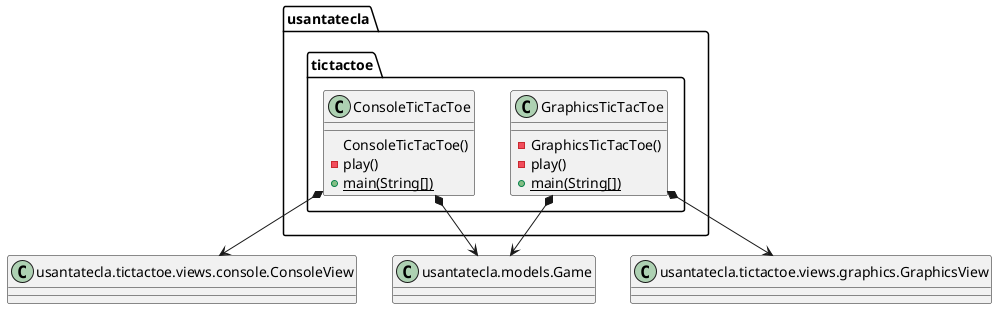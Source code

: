@startuml tictactoe
class usantatecla.tictactoe.ConsoleTicTacToe {

	ConsoleTicTacToe()
	- play()
	+ {static} main(String[])

}

class usantatecla.tictactoe.GraphicsTicTacToe {

	- GraphicsTicTacToe()
	- play()
	+ {static} main(String[])

}

class Game as "usantatecla.models.Game"
class consoleView as "usantatecla.tictactoe.views.console.ConsoleView"
class graphicsView as "usantatecla.tictactoe.views.graphics.GraphicsView"

usantatecla.tictactoe.ConsoleTicTacToe *-down-> Game
usantatecla.tictactoe.GraphicsTicTacToe *-down-> Game
usantatecla.tictactoe.ConsoleTicTacToe *-down-> consoleView
usantatecla.tictactoe.GraphicsTicTacToe *-down-> graphicsView
@enduml

@startuml tictactoe.views
class usantatecla.tictactoe.views.ErrorView {

	+ {static} String[] MESSAGES

	+ ErrorView(Error)

}

enum usantatecla.tictactoe.views.Message {
    + TITTLE
	+ NUMBER_PLAYERS
	+ SEPARATOR
	+ VERTICAL_LINE_LEFT
	+ VERTICAL_LINE_CENTERED
	+ VERTICAL_LINE_RIGHT
	+ ENTER_COORDINATE_TO_PUT
	+ ENTER_COORDINATE_TO_REMOVE
	+ COORDINATE_TO_PUT
	+ COORDINATE_TO_REMOVE
	+ COORDINATE_TO_MOVE
	+ PLAYER_WIN
	+ RESUME
	- String message;

	- Message(String)
	+ String getMessage()
	+ write()
	+ writeln()
	+ String toString()

}

class usantatecla.tictactoe.views.View {

	+ View(Game)
	+ interact()
	# {abstract} start()
	# {abstract} play()
	# {abstract} boolean isNewGame()

}

class Game as "usantatecla.tictactoe.models.Game"
class Console as "usantatecla.utils.Console"
class Error as "usantatecla.tictactoe.types.Error"

usantatecla.tictactoe.views.ErrorView *--> Error
usantatecla.tictactoe.views.View *--> Game
usantatecla.tictactoe.views.Message ..> Console
@enduml

@startuml tictactoe.views.console
class usantatecla.tictactoe.views.console.CoordinateView {

    + Coordinate read(String)

}

usantatecla.tictactoe.views.console.CoordinateView ..> usantatecla.tictactoe.views.console.ErrorView

class Coordinate as "usantatecla.tictactoe.models.Coordinate"
class Error as "usantatecla.tictactoe.types.Error"
class Console as "usantatecla.utils.Console"

usantatecla.tictactoe.views.console.CoordinateView ..> Console
usantatecla.tictactoe.views.console.CoordinateView ..> Error
usantatecla.tictactoe.views.console.CoordinateView ..> Coordinate

class usantatecla.tictactoe.views.console.ErrorView {

	ErrorView(Error)
	writeln()

}

class ErrorView as "usantatecla.tictactoe.views.ErrorView"

ErrorView <|-- usantatecla.tictactoe.views.console.ErrorView
usantatecla.tictactoe.views.console.ErrorView ..> Console
usantatecla.tictactoe.views.console.ErrorView *--> Error

class usantatecla.tictactoe.views.console.GameView {

    GameView(Game)
	write()

}

class Game as "usantatecla.tictactoe.models.Game"
class Message as "usantatecla.tictactoe.views.Message"

usantatecla.tictactoe.views.console.GameView *--> Game
usantatecla.tictactoe.views.console.GameView ..> Coordinate
usantatecla.tictactoe.views.console.GameView ..> Message
usantatecla.tictactoe.views.console.GameView ..> usantatecla.tictactoe.views.console.TokenView

class usantatecla.tictactoe.views.console.SubView {

	SubView(Game)

}

usantatecla.tictactoe.views.console.SubView *--> Game

class usantatecla.tictactoe.views.console.PlayView {

    interact()
    - put()
    - move()

}

usantatecla.tictactoe.views.console.SubView <|-- usantatecla.tictactoe.views.console.PlayView
usantatecla.tictactoe.views.console.PlayView ..> Coordinate
usantatecla.tictactoe.views.console.PlayView ..> Message
usantatecla.tictactoe.views.console.PlayView ..> Error
usantatecla.tictactoe.views.console.PlayView ..> usantatecla.tictactoe.views.console.ErrorView
usantatecla.tictactoe.views.console.PlayView ..> usantatecla.tictactoe.views.console.CoordinateView
usantatecla.tictactoe.views.console.PlayView ..> usantatecla.tictactoe.views.console.GameView
usantatecla.tictactoe.views.console.PlayView ..> usantatecla.tictactoe.views.console.TokenView

class usantatecla.tictactoe.views.console.ResumeView {

	boolean interact()

}

class YesNoDialog as "usantatecla.utils.YesNoDialog"

usantatecla.tictactoe.views.console.SubView <|-- usantatecla.tictactoe.views.console.ResumeView
usantatecla.tictactoe.views.console.ResumeView ..> Message
usantatecla.tictactoe.views.console.ResumeView ..> YesNoDialog

class usantatecla.tictactoe.views.console.StartView {

	interact()

}

class LimitedIntDialog as "usantatecla.utils.LimitedIntDialog"

usantatecla.tictactoe.views.console.SubView <|-- usantatecla.tictactoe.views.console.StartView
usantatecla.tictactoe.views.console.StartView ..> Message
usantatecla.tictactoe.views.console.StartView ..> LimitedIntDialog
usantatecla.tictactoe.views.console.StartView ..> usantatecla.tictactoe.views.console.GameView

class usantatecla.tictactoe.views.console.TokenView {

	+ {static} char[] SYMBOLS

	TokenView(Token)
	write()

}

class Token as "usantatecla.tictactoe.types.Token"

usantatecla.tictactoe.views.console.TokenView *--> Token
usantatecla.tictactoe.views.console.TokenView ..> Console

class usantatecla.tictactoe.views.console.ConsoleView {

	+ View(Game)

}

class View as "usantatecla.tictactoe.views.View"

View <|-- usantatecla.tictactoe.views.console.ConsoleView
usantatecla.tictactoe.views.console.ConsoleView *--> usantatecla.tictactoe.views.console.ResumeView
usantatecla.tictactoe.views.console.ConsoleView *--> usantatecla.tictactoe.views.console.PlayView
usantatecla.tictactoe.views.console.ConsoleView *--> usantatecla.tictactoe.views.console.StartView
@enduml

@startuml tictactoe.views.graphics
package javax.swing{}
package java.awt{}

class usantatecla.tictactoe.views.graphics.ChoosePlayersView {

	- {static} String ACCEPT
	- String playersNumber

	~ ChoosePlayersView(JRootPane)
	~ resetPlayersNumber()
	~ String getPlayersNumber()
	+ actionPerformed(ActionEvent)
	+ keyTyped(KeyEvent)
	+ keyPressed(KeyEvent)
	+ keyReleased(KeyEvent)

}

class ErrorView as "usantatecla.tictactoe.views.ErrorView"
class Coordinate as "usantatecla.tictactoe.models.Coordinate"

usantatecla.tictactoe.views.graphics.ChoosePlayersView ..> usantatecla.tictactoe.views.graphics.Constraints
usantatecla.tictactoe.views.graphics.ChoosePlayersView ..> ErrorView
javax.swing <|-- usantatecla.tictactoe.views.graphics.ChoosePlayersView
javax.swing <--* usantatecla.tictactoe.views.graphics.ChoosePlayersView
java.awt <.. usantatecla.tictactoe.views.graphics.ChoosePlayersView

class usantatecla.tictactoe.views.graphics.Constraints {

	~ Constraints(int, int, int, int)

}

java.awt <|-- usantatecla.tictactoe.views.graphics.Constraints

class usantatecla.tictactoe.views.graphics.CoordinateMoveView extends usantatecla.tictactoe.views.graphics.CoordinateView {

    ~ {static} String ENTER_COORDINATE_TO_REMOVE

    ~ CoordinateMoveView()
    ~ resetCoordinates()
    ~ Coordinate[] getCoordinates()
    + actionPerformed(ActionEvent)

}

class Error as "usantatecla.tictactoe.types.Error"
class ErrorView as "usantatecla.tictactoe.views.ErrorView"

usantatecla.tictactoe.views.graphics.CoordinateMoveView ..> Error
usantatecla.tictactoe.views.graphics.CoordinateMoveView ..> ErrorView
usantatecla.tictactoe.views.graphics.CoordinateMoveView *--> "2" Coordinate

class usantatecla.tictactoe.views.graphics.CoordinatePutView extends usantatecla.tictactoe.views.graphics.CoordinateView {

	~ CoordinatePutView()
	~ resetCoordinate()
	~ Coordinate getCoordinate()
	+ actionPerformed(ActionEvent)
	+ keyTyped(KeyEvent )
	+ keyPressed(KeyEvent)
	+ keyReleased(KeyEvent)

}

class Coordinate as "usantatecla.tictactoe.models.Coordinate"

usantatecla.tictactoe.views.graphics.CoordinatePutView ..> ErrorView
usantatecla.tictactoe.views.graphics.CoordinatePutView *--> Coordinate

class usantatecla.tictactoe.views.graphics.CoordinateView {

	# {static} String ENTER_COORDINATE_TO_PUT
	# {static} String ACCEPT

	~ CoordinateView()
	+ {abstract} actionPerformed(ActionEvent)
	+ keyTyped(KeyEvent)
	+ keyPressed(KeyEvent)
	+ keyReleased(KeyEvent)
}

javax.swing <|-- usantatecla.tictactoe.views.graphics.CoordinateView
java.awt <|.. usantatecla.tictactoe.views.graphics.CoordinateView
java.awt <.. usantatecla.tictactoe.views.graphics.CoordinateView
javax.swing <|-- usantatecla.tictactoe.views.graphics.CoordinateView
java.awt <|.. usantatecla.tictactoe.views.graphics.CoordinateView

class usantatecla.tictactoe.views.graphics.GameView {

    ~ GameView(Game)
    ~ write()
    - printRowBoard(int)
    - String getSquareBoardText(int, int)

}

class Game as "usantatecla.tictactoe.models.Game"
class Token as "usantatecla.tictactoe.types.Token"
class Message as "usantatecla.tictactoe.views.Message"

usantatecla.tictactoe.views.graphics.GameView *--> Game
usantatecla.tictactoe.views.graphics.GameView ..> Coordinate
usantatecla.tictactoe.views.graphics.GameView ..> Token
usantatecla.tictactoe.views.graphics.GameView ..> Message
usantatecla.tictactoe.views.graphics.GameView ..> Token
javax.swing <--* usantatecla.tictactoe.views.graphics.GameView
java.awt <.. usantatecla.tictactoe.views.graphics.GameView

class usantatecla.tictactoe.views.graphics.PlayView {

	~ {static final} String ENTER_COORDINATE_TO_PUT
	~ {static final} String ENTER_COORDINATE_TO_REMOVE

	~ PlayView(Game)
	~ interact()
	- put()
	- move()

}

usantatecla.tictactoe.views.graphics.PlayView ..> Coordinate
usantatecla.tictactoe.views.graphics.PlayView ..> Message
usantatecla.tictactoe.views.graphics.PlayView *--> usantatecla.tictactoe.views.graphics.GameView
usantatecla.tictactoe.views.graphics.PlayView *--> usantatecla.tictactoe.views.graphics.CoordinateMoveView
usantatecla.tictactoe.views.graphics.PlayView *--> usantatecla.tictactoe.views.graphics.CoordinatePutView
usantatecla.tictactoe.views.graphics.PlayView ..> ErrorView
javax.swing <|-- usantatecla.tictactoe.views.graphics.PlayView


class usantatecla.tictactoe.views.graphics.ResumeView {

	- boolean newGame;

	~ ResumeView()
	~ boolean isResumedGame()

}

usantatecla.tictactoe.views.graphics.ResumeView ..> Message

class usantatecla.tictactoe.views.graphics.StartView {

    ~ StartView(Game)
    ~ interact()

}

usantatecla.tictactoe.views.graphics.StartView ..> Message
usantatecla.tictactoe.views.graphics.StartView ..> usantatecla.tictactoe.views.graphics.ChoosePlayersView
usantatecla.tictactoe.views.graphics.StartView ..> usantatecla.tictactoe.views.graphics.GameView
javax.swing <|-- usantatecla.tictactoe.views.graphics.StartView

class View as "usantatecla.tictactoe.views.View"

class usantatecla.tictactoe.views.graphics.GraphicsView extends View {

	+ View(Game)

}

usantatecla.tictactoe.views.graphics.GraphicsView *--> usantatecla.tictactoe.views.graphics.PlayView
usantatecla.tictactoe.views.graphics.GraphicsView *--> usantatecla.tictactoe.views.graphics.StartView
usantatecla.tictactoe.views.graphics.GraphicsView ..> usantatecla.tictactoe.views.graphics.ResumeView
@enduml

@startuml tictactoe.models
class  usantatecla.tictactoe.models.Board{
- Token[][] tokens
~ Board()
~ reset()
~ Token getToken(Coordinate)
~ boolean isCompleted()
~ put(Coordinate, Token)
~ move(Coordinate, Coordinate)
- remove(Coordinate)
~ boolean isOccupied(Coordinate, Token)
~ boolean isEmpty(Coordinate)
~ boolean isTicTacToe(Token)
- List<Coordinate> getCoordinates(Token)
}

class ClosedInterval as "usantatecla.tictactoe.utils.ClosedInterval"
class ConcreteCoordinate as "usantatecla.tictactoe.utils.ConcreteCoordinate"
class Direction as "usantatecla.tictactoe.utils.Direction"

usantatecla.tictactoe.models.Board ..> usantatecla.tictactoe.models.Coordinate
usantatecla.tictactoe.models.Board *-down-> "3x3" usantatecla.tictactoe.types.Token
usantatecla.tictactoe.models.Board ..> Direction

class  usantatecla.tictactoe.models.Coordinate{
- {static} Coordinate NULL_COORDINATE
+ {static} int DIMENSION
- {static} ClosedInterval LIMITS
+ Coordinate()
+ Coordinate(int, int)
+ boolean isNull()
+ Error isValid()
+ Direction getDirection(Coordinate)
- boolean inInverseDiagonal()
+ random()
+ boolean equals(Object)
}
ConcreteCoordinate <|-down- usantatecla.tictactoe.models.Coordinate
usantatecla.tictactoe.models.Coordinate ..> usantatecla.tictactoe.types.Error
usantatecla.tictactoe.models.Coordinate ..> Direction
usantatecla.tictactoe.models.Coordinate ..> ClosedInterval

enum  usantatecla.tictactoe.types.Error{
NOT_EMPTY
NOT_OWNER
SAME_COORDINATES
WRONG_COORDINATES
NULL_ERROR
+ boolean isNull()
}

class  usantatecla.tictactoe.models.Game{
- Board board
- Turn turn
+ Game()
+ setUsers(int)
+ boolean isBoardComplete()
+ boolean isUser()
+ Error put(Coordinate)
+ Error move(Coordinate, Coordinate)
+ next()
+ boolean isTicTacToe()
+ Token getToken(Coordinate)
+ Token getToken()
+ int getMaxPlayers()
+ reset()
}
usantatecla.tictactoe.models.Game *-down-> usantatecla.tictactoe.models.Board
usantatecla.tictactoe.models.Game *-down-> usantatecla.tictactoe.models.Turn
usantatecla.tictactoe.models.Game ..> usantatecla.tictactoe.models.Coordinate
usantatecla.tictactoe.models.Game ..> usantatecla.tictactoe.types.Error

class  usantatecla.tictactoe.models.Player{
- Token token
- Board board
~ Player(Token, Board)
~ Error put(Coordinate)
~ Error move(Coordinate, Coordinate)
~ Token getToken()
}
usantatecla.tictactoe.models.Player *-down-> usantatecla.tictactoe.types.Token
usantatecla.tictactoe.models.Player *-down-> usantatecla.tictactoe.models.Board
usantatecla.tictactoe.models.Player ..> usantatecla.tictactoe.models.Coordinate
usantatecla.tictactoe.models.Player ..> usantatecla.tictactoe.types.Error

enum  usantatecla.tictactoe.types.Token{
X
O
NULL
+ boolean isNull()
~ {static} Token get(int)
}

usantatecla.tictactoe.types.Token ..> ClosedInterval

class  usantatecla.tictactoe.models.Turn{
- {static} int NUM_PLAYERS
- Player[] players
- Board board
- int active
- int users
~ Turn(Board)
~ setUsers(int)
~ next()
~ boolean isUser()
~ Error put(Coordinate)
- Player getPlayer()
~ Error move(Coordinate, Coordinate)
~ Token getToken()
}

usantatecla.tictactoe.models.Turn *-down-> "2" usantatecla.tictactoe.models.Player
usantatecla.tictactoe.models.Turn ..down-> usantatecla.tictactoe.models.Board
usantatecla.tictactoe.models.Turn ..down-> usantatecla.tictactoe.types.Token
usantatecla.tictactoe.models.Turn ..down-> usantatecla.tictactoe.models.Coordinate
usantatecla.tictactoe.models.Turn ..down-> usantatecla.tictactoe.types.Error
@enduml

@startuml tictactoe.utils
namespace usantatecla.utils {

interface Coordinate {
	~ isNull(): boolean 
	~ getDirection(Coordinate): Direction 
	~ inHorizontal(Coordinate): boolean 
	~ inVertical(Coordinate): boolean 
	~ inMainDiagonal(): boolean 
}

class ConcreteCoordinate {
	# row: int 
	# column: int 
	~ ROW: {static} String
	~ COLUMN: {static} String
	# ConcreteCoordinate()
	# ConcreteCoordinate(int, int)
	+ isNull(): boolean 
	+ getDirection(Coordinate): Direction 
	+ inHorizontal(Coordinate): boolean 
	+ inVertical(Coordinate): boolean 
	+ inMainDiagonal(): boolean 
	# read(String)
	+ getRow(): int 
	+ getColumn(): int
	+ hashCode(): int
	+ equals(Object): boolean 
	+ toString(): String 
}
class NullCoordinate {
	+ instance: {static} NullCoordinate 
	+ {static} instance(): Coordinate 
	+ isNull(): boolean 
	+ getDirection(Coordinate): Direction 
	+ inHorizontal(Coordinate): boolean 
	+ inVertical(Coordinate): boolean
	+ inMainDiagonal(): boolean
	+ hashCode(): int 
	+ equals(Object): boolean 
	+ toString(): String 
}

enum Direction {
	+ VERTICAL
	+ HORIZONTAL
	+ MAIN_DIAGONAL
	+ INVERSE_DIAGONAL
	+ NULL
}

class Console {
	+ console: {static} Console 
	+ instance(): {static} Console 
	+ readString(String): String 
	+ readString(): String 
	+ readInt(String): int 
	+ readChar(String): char 
	+ writeln()
	+ write(String)
	+ write(int)
	+ writeln(String)
	+ writeln(int)
	+ write(char)
	+ writeError(String)
}

class ClosedInterval {
	- min: int 
	- max: int 
	+ ClosedInterval(int, int)
	+ isIncluded(int): boolean 
	+ toString(): String 
}

class YesNoDialog {
	- AFFIRMATIVE: {static} char 
	- NEGATIVE: {static} char 
	- SUFFIX: {static} String 
	- MESSAGE: {static} String
	- answer: char 
	+ read(String): boolean 
	- isAfirmative(): boolean 
	- getAnswer(): char 
	- isNegative(): boolean 
}

class LimitedIntDialog {
	- LIMITS: ClosedInterval 
	- ERROR_MESSAGE: {static} String 
	+ LimitedIntDialog(int, int)
	+ read(String): int 
}



Coordinate <|-down- ConcreteCoordinate
Coordinate <|-down- NullCoordinate
Coordinate .down.> Direction
ConcreteCoordinate .down.> Console
LimitedIntDialog .down.> Console
YesNoDialog .down.> Console
LimitedIntDialog .down.> ClosedInterval
}
class BufferedReader as "java.io.BufferedReader"{
	
}
usantatecla.utils.Console *-down-> BufferedReader 
@enduml